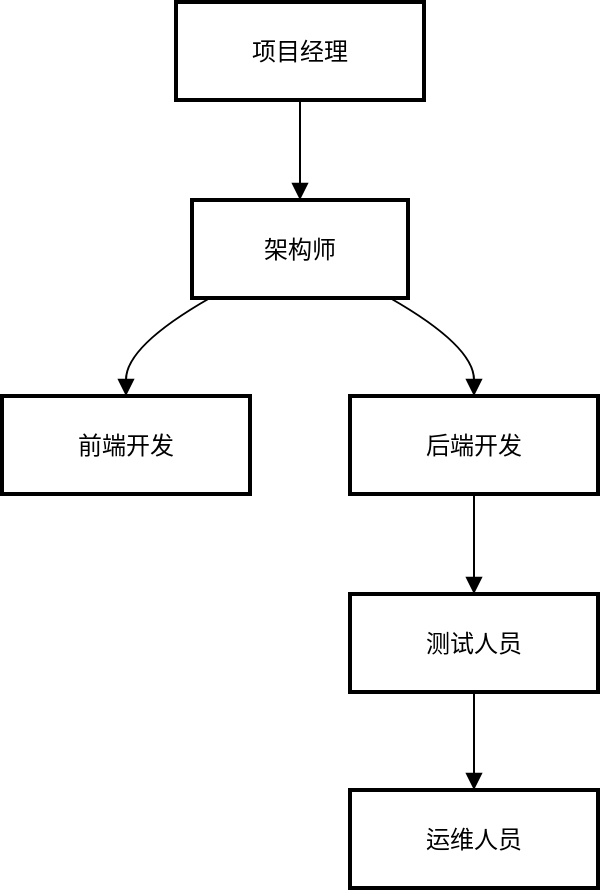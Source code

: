 <mxfile version="24.7.17">
  <diagram name="第 1 页" id="kcZdlDMOoqQzpaW8ADvZ">
    <mxGraphModel dx="1084" dy="919" grid="1" gridSize="10" guides="1" tooltips="1" connect="1" arrows="1" fold="1" page="1" pageScale="1" pageWidth="827" pageHeight="1169" math="0" shadow="0">
      <root>
        <mxCell id="0" />
        <mxCell id="1" parent="0" />
        <mxCell id="7ZEEupnRSqc8lsoxQDyO-1" value="项目经理" style="whiteSpace=wrap;strokeWidth=2;" vertex="1" parent="1">
          <mxGeometry x="367" y="40" width="124" height="49" as="geometry" />
        </mxCell>
        <mxCell id="7ZEEupnRSqc8lsoxQDyO-2" value="架构师" style="whiteSpace=wrap;strokeWidth=2;" vertex="1" parent="1">
          <mxGeometry x="375" y="139" width="108" height="49" as="geometry" />
        </mxCell>
        <mxCell id="7ZEEupnRSqc8lsoxQDyO-3" value="前端开发" style="whiteSpace=wrap;strokeWidth=2;" vertex="1" parent="1">
          <mxGeometry x="280" y="237" width="124" height="49" as="geometry" />
        </mxCell>
        <mxCell id="7ZEEupnRSqc8lsoxQDyO-4" value="后端开发" style="whiteSpace=wrap;strokeWidth=2;" vertex="1" parent="1">
          <mxGeometry x="454" y="237" width="124" height="49" as="geometry" />
        </mxCell>
        <mxCell id="7ZEEupnRSqc8lsoxQDyO-5" value="测试人员" style="whiteSpace=wrap;strokeWidth=2;" vertex="1" parent="1">
          <mxGeometry x="454" y="336" width="124" height="49" as="geometry" />
        </mxCell>
        <mxCell id="7ZEEupnRSqc8lsoxQDyO-6" value="运维人员" style="whiteSpace=wrap;strokeWidth=2;" vertex="1" parent="1">
          <mxGeometry x="454" y="434" width="124" height="49" as="geometry" />
        </mxCell>
        <mxCell id="7ZEEupnRSqc8lsoxQDyO-7" value="" style="curved=1;startArrow=none;endArrow=block;exitX=0.5;exitY=0.99;entryX=0.5;entryY=-0.01;rounded=0;" edge="1" parent="1" source="7ZEEupnRSqc8lsoxQDyO-1" target="7ZEEupnRSqc8lsoxQDyO-2">
          <mxGeometry relative="1" as="geometry">
            <Array as="points" />
          </mxGeometry>
        </mxCell>
        <mxCell id="7ZEEupnRSqc8lsoxQDyO-8" value="" style="curved=1;startArrow=none;endArrow=block;exitX=0.1;exitY=0.98;entryX=0.5;entryY=0;rounded=0;" edge="1" parent="1" source="7ZEEupnRSqc8lsoxQDyO-2" target="7ZEEupnRSqc8lsoxQDyO-3">
          <mxGeometry relative="1" as="geometry">
            <Array as="points">
              <mxPoint x="342" y="212" />
            </Array>
          </mxGeometry>
        </mxCell>
        <mxCell id="7ZEEupnRSqc8lsoxQDyO-9" value="" style="curved=1;startArrow=none;endArrow=block;exitX=0.9;exitY=0.98;entryX=0.5;entryY=0;rounded=0;" edge="1" parent="1" source="7ZEEupnRSqc8lsoxQDyO-2" target="7ZEEupnRSqc8lsoxQDyO-4">
          <mxGeometry relative="1" as="geometry">
            <Array as="points">
              <mxPoint x="516" y="212" />
            </Array>
          </mxGeometry>
        </mxCell>
        <mxCell id="7ZEEupnRSqc8lsoxQDyO-10" value="" style="curved=1;startArrow=none;endArrow=block;exitX=0.5;exitY=0.99;entryX=0.5;entryY=-0.01;rounded=0;" edge="1" parent="1" source="7ZEEupnRSqc8lsoxQDyO-4" target="7ZEEupnRSqc8lsoxQDyO-5">
          <mxGeometry relative="1" as="geometry">
            <Array as="points" />
          </mxGeometry>
        </mxCell>
        <mxCell id="7ZEEupnRSqc8lsoxQDyO-11" value="" style="curved=1;startArrow=none;endArrow=block;exitX=0.5;exitY=0.98;entryX=0.5;entryY=0;rounded=0;" edge="1" parent="1" source="7ZEEupnRSqc8lsoxQDyO-5" target="7ZEEupnRSqc8lsoxQDyO-6">
          <mxGeometry relative="1" as="geometry">
            <Array as="points" />
          </mxGeometry>
        </mxCell>
      </root>
    </mxGraphModel>
  </diagram>
</mxfile>
